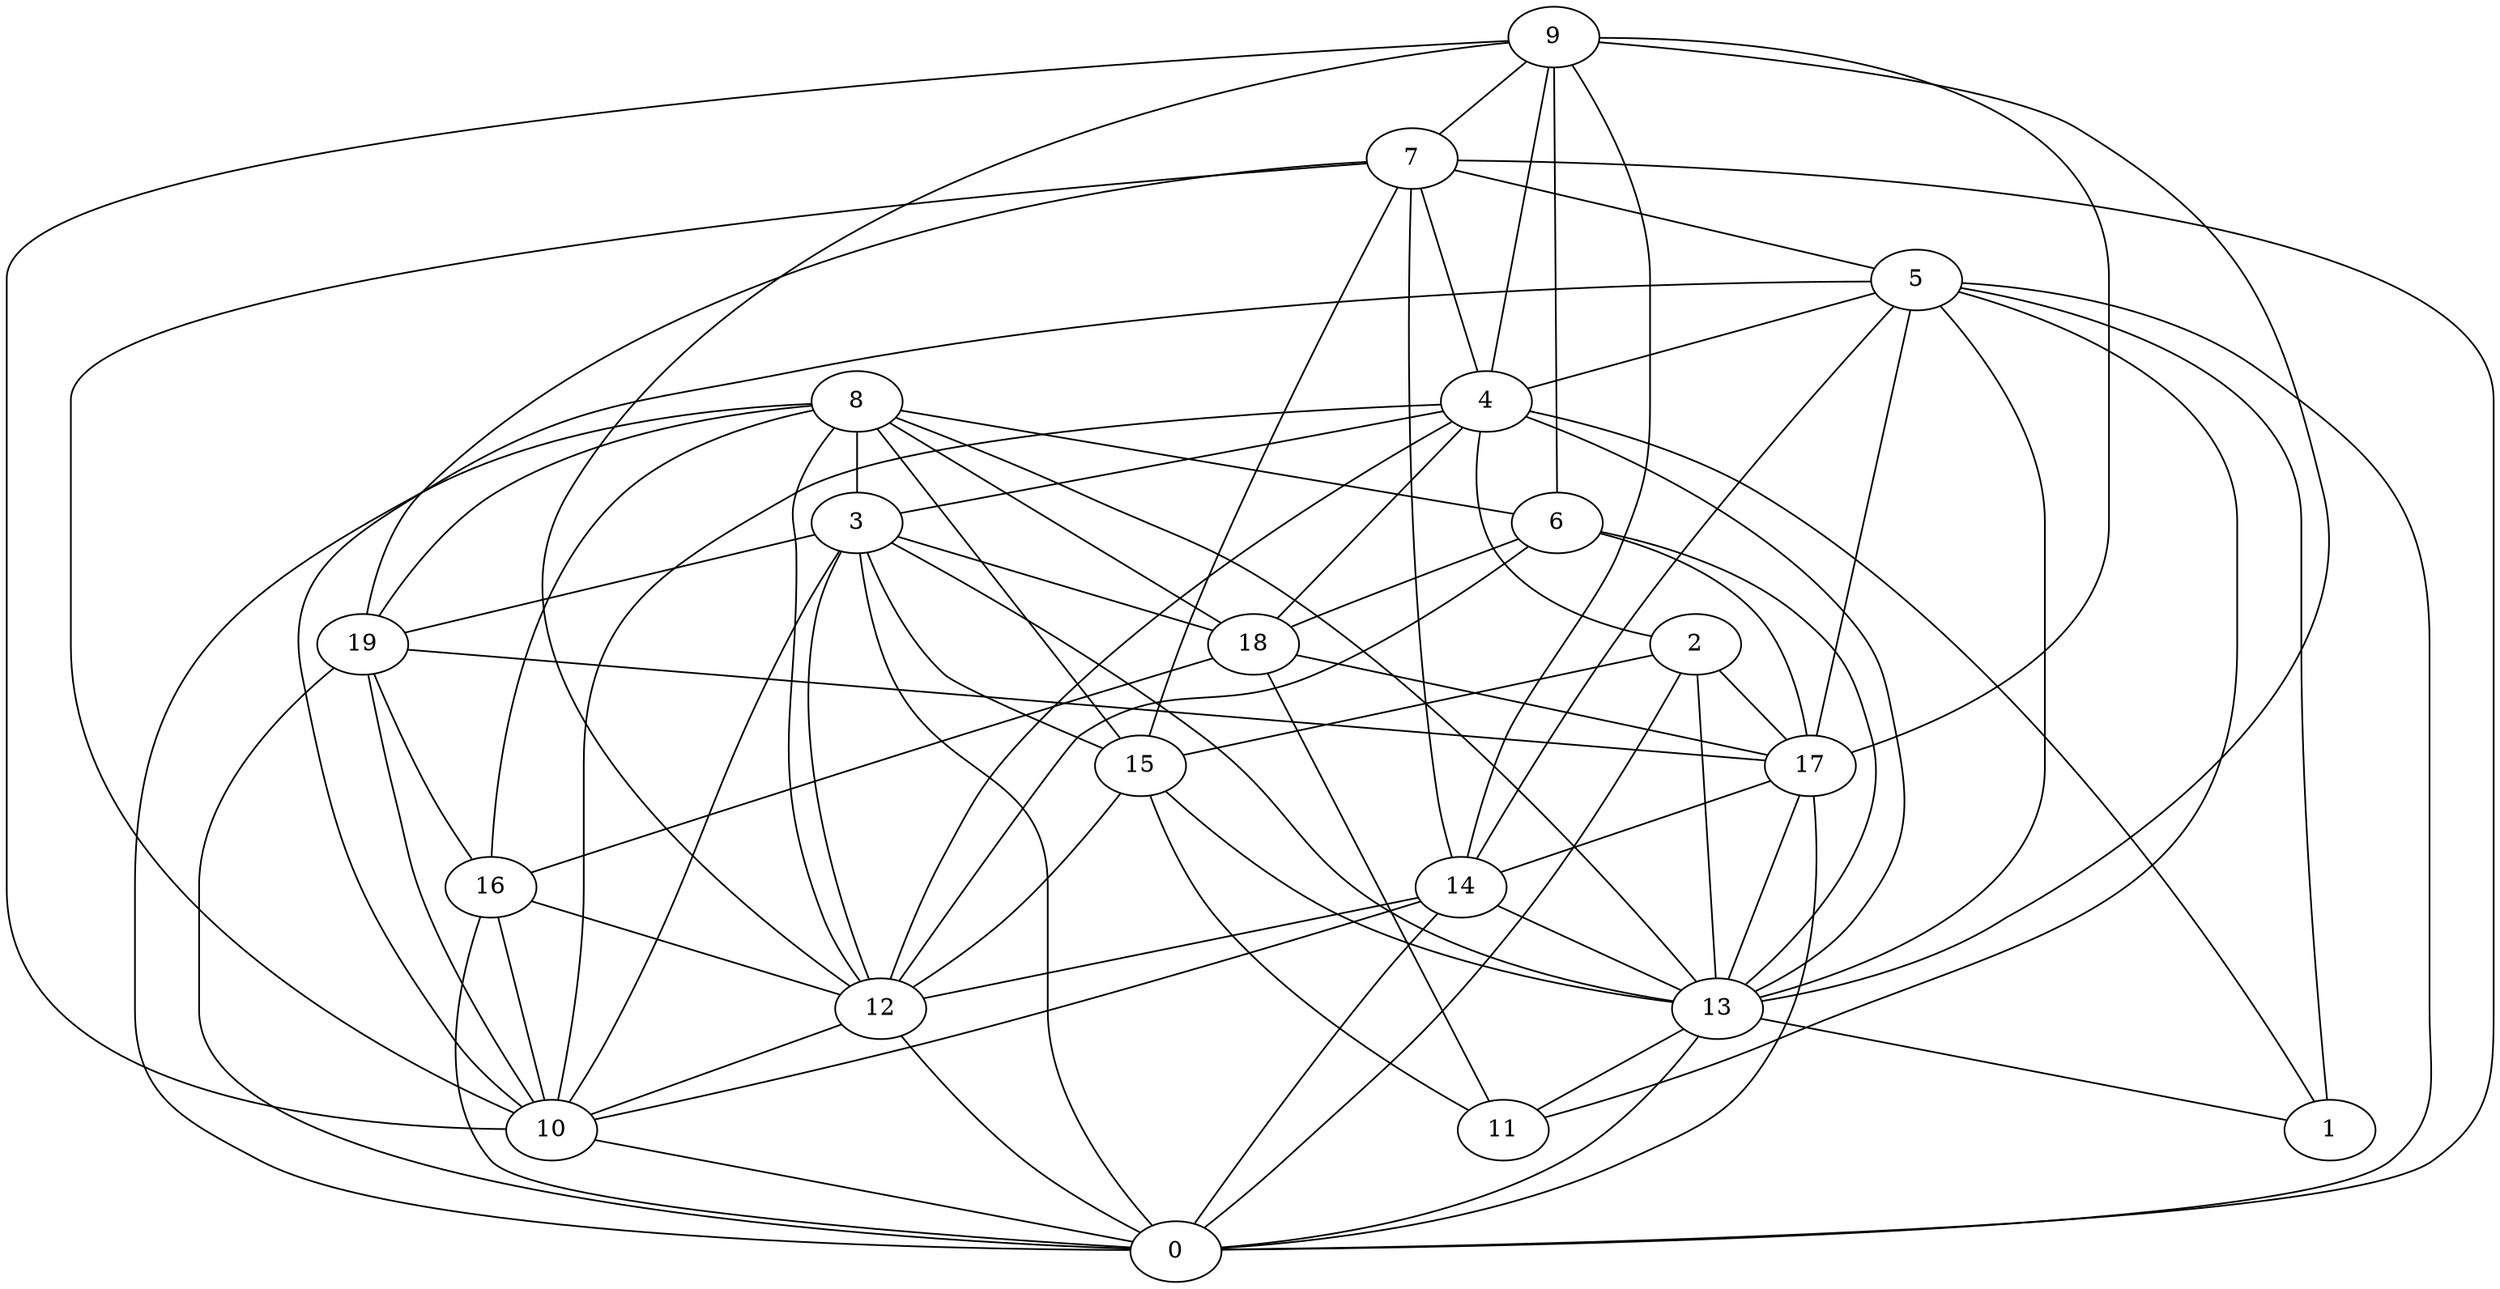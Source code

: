 digraph GG_graph {

subgraph G_graph {
edge [color = black]
"16" -> "12" [dir = none]
"18" -> "11" [dir = none]
"5" -> "13" [dir = none]
"5" -> "10" [dir = none]
"5" -> "11" [dir = none]
"9" -> "6" [dir = none]
"15" -> "11" [dir = none]
"13" -> "0" [dir = none]
"14" -> "10" [dir = none]
"8" -> "3" [dir = none]
"8" -> "13" [dir = none]
"2" -> "13" [dir = none]
"19" -> "0" [dir = none]
"6" -> "13" [dir = none]
"7" -> "10" [dir = none]
"17" -> "13" [dir = none]
"12" -> "0" [dir = none]
"4" -> "1" [dir = none]
"4" -> "2" [dir = none]
"9" -> "4" [dir = none]
"7" -> "4" [dir = none]
"14" -> "13" [dir = none]
"5" -> "1" [dir = none]
"8" -> "15" [dir = none]
"7" -> "19" [dir = none]
"9" -> "10" [dir = none]
"15" -> "12" [dir = none]
"5" -> "0" [dir = none]
"2" -> "0" [dir = none]
"6" -> "12" [dir = none]
"2" -> "15" [dir = none]
"9" -> "12" [dir = none]
"17" -> "14" [dir = none]
"12" -> "10" [dir = none]
"19" -> "16" [dir = none]
"4" -> "18" [dir = none]
"18" -> "17" [dir = none]
"5" -> "4" [dir = none]
"3" -> "18" [dir = none]
"8" -> "12" [dir = none]
"16" -> "0" [dir = none]
"3" -> "19" [dir = none]
"9" -> "17" [dir = none]
"4" -> "12" [dir = none]
"17" -> "0" [dir = none]
"7" -> "0" [dir = none]
"15" -> "13" [dir = none]
"4" -> "10" [dir = none]
"4" -> "13" [dir = none]
"4" -> "3" [dir = none]
"8" -> "18" [dir = none]
"6" -> "18" [dir = none]
"7" -> "15" [dir = none]
"19" -> "10" [dir = none]
"5" -> "14" [dir = none]
"7" -> "5" [dir = none]
"9" -> "13" [dir = none]
"5" -> "17" [dir = none]
"3" -> "15" [dir = none]
"13" -> "1" [dir = none]
"3" -> "13" [dir = none]
"8" -> "16" [dir = none]
"3" -> "0" [dir = none]
"19" -> "17" [dir = none]
"10" -> "0" [dir = none]
"14" -> "12" [dir = none]
"8" -> "6" [dir = none]
"9" -> "7" [dir = none]
"7" -> "14" [dir = none]
"3" -> "12" [dir = none]
"18" -> "16" [dir = none]
"6" -> "17" [dir = none]
"13" -> "11" [dir = none]
"9" -> "14" [dir = none]
"8" -> "19" [dir = none]
"14" -> "0" [dir = none]
"2" -> "17" [dir = none]
"16" -> "10" [dir = none]
"8" -> "0" [dir = none]
"3" -> "10" [dir = none]
}

}
